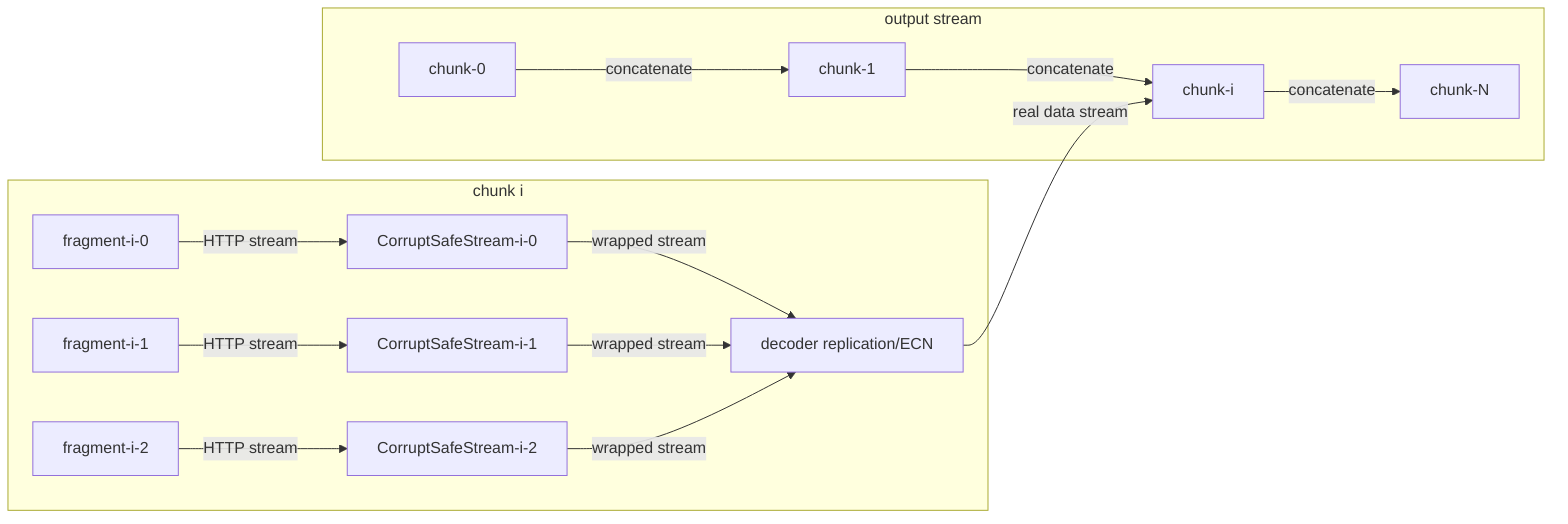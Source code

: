 graph LR
subgraph output stream
    chunk-0 -- concatenate --> chunk-1
    chunk-1 -- concatenate --> chunk-i
    chunk-i -- concatenate --> chunk-N
end

subgraph chunk i
    fragment-i-0 -- HTTP stream --> CorruptSafeStream-i-0
    CorruptSafeStream-i-0 -- wrapped stream --> decoder-i[decoder replication/ECN]
    fragment-i-1 -- HTTP stream --> CorruptSafeStream-i-1
    CorruptSafeStream-i-1 -- wrapped stream --> decoder-i
    fragment-i-2 -- HTTP stream --> CorruptSafeStream-i-2
    CorruptSafeStream-i-2 -- wrapped stream --> decoder-i

end

decoder-i --  real data stream --> chunk-i